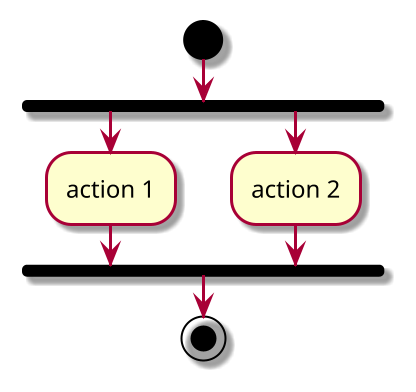 @startuml
skin rose
scale 2

start
fork
  :action 1;
fork again
  :action 2;
end fork

stop
@enduml
